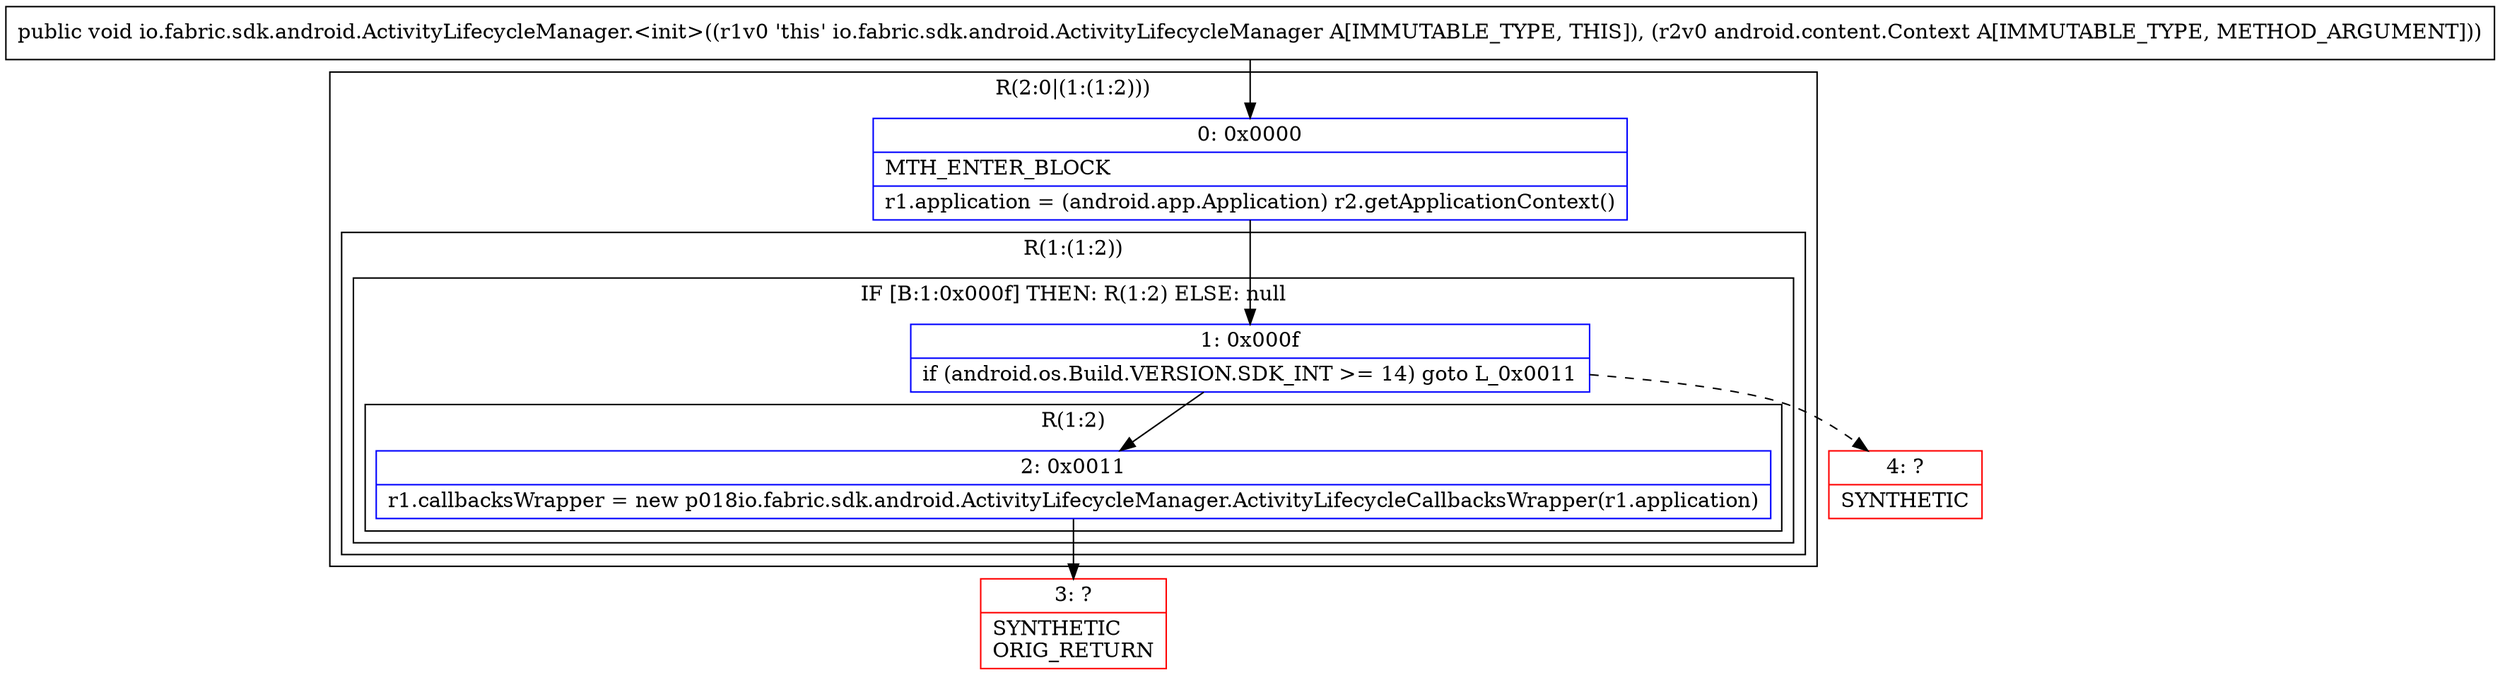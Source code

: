 digraph "CFG forio.fabric.sdk.android.ActivityLifecycleManager.\<init\>(Landroid\/content\/Context;)V" {
subgraph cluster_Region_1693324183 {
label = "R(2:0|(1:(1:2)))";
node [shape=record,color=blue];
Node_0 [shape=record,label="{0\:\ 0x0000|MTH_ENTER_BLOCK\l|r1.application = (android.app.Application) r2.getApplicationContext()\l}"];
subgraph cluster_Region_96917702 {
label = "R(1:(1:2))";
node [shape=record,color=blue];
subgraph cluster_IfRegion_2025670550 {
label = "IF [B:1:0x000f] THEN: R(1:2) ELSE: null";
node [shape=record,color=blue];
Node_1 [shape=record,label="{1\:\ 0x000f|if (android.os.Build.VERSION.SDK_INT \>= 14) goto L_0x0011\l}"];
subgraph cluster_Region_661551662 {
label = "R(1:2)";
node [shape=record,color=blue];
Node_2 [shape=record,label="{2\:\ 0x0011|r1.callbacksWrapper = new p018io.fabric.sdk.android.ActivityLifecycleManager.ActivityLifecycleCallbacksWrapper(r1.application)\l}"];
}
}
}
}
Node_3 [shape=record,color=red,label="{3\:\ ?|SYNTHETIC\lORIG_RETURN\l}"];
Node_4 [shape=record,color=red,label="{4\:\ ?|SYNTHETIC\l}"];
MethodNode[shape=record,label="{public void io.fabric.sdk.android.ActivityLifecycleManager.\<init\>((r1v0 'this' io.fabric.sdk.android.ActivityLifecycleManager A[IMMUTABLE_TYPE, THIS]), (r2v0 android.content.Context A[IMMUTABLE_TYPE, METHOD_ARGUMENT])) }"];
MethodNode -> Node_0;
Node_0 -> Node_1;
Node_1 -> Node_2;
Node_1 -> Node_4[style=dashed];
Node_2 -> Node_3;
}

